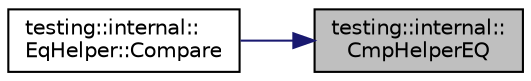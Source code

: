 digraph "testing::internal::CmpHelperEQ"
{
 // LATEX_PDF_SIZE
  bgcolor="transparent";
  edge [fontname="Helvetica",fontsize="10",labelfontname="Helvetica",labelfontsize="10"];
  node [fontname="Helvetica",fontsize="10",shape=record];
  rankdir="RL";
  Node1 [label="testing::internal::\lCmpHelperEQ",height=0.2,width=0.4,color="black", fillcolor="grey75", style="filled", fontcolor="black",tooltip=" "];
  Node1 -> Node2 [dir="back",color="midnightblue",fontsize="10",style="solid",fontname="Helvetica"];
  Node2 [label="testing::internal::\lEqHelper::Compare",height=0.2,width=0.4,color="black",URL="$classtesting_1_1internal_1_1EqHelper.html#aa5ee2dafddce2496d73ba13fd34bb981",tooltip=" "];
}

